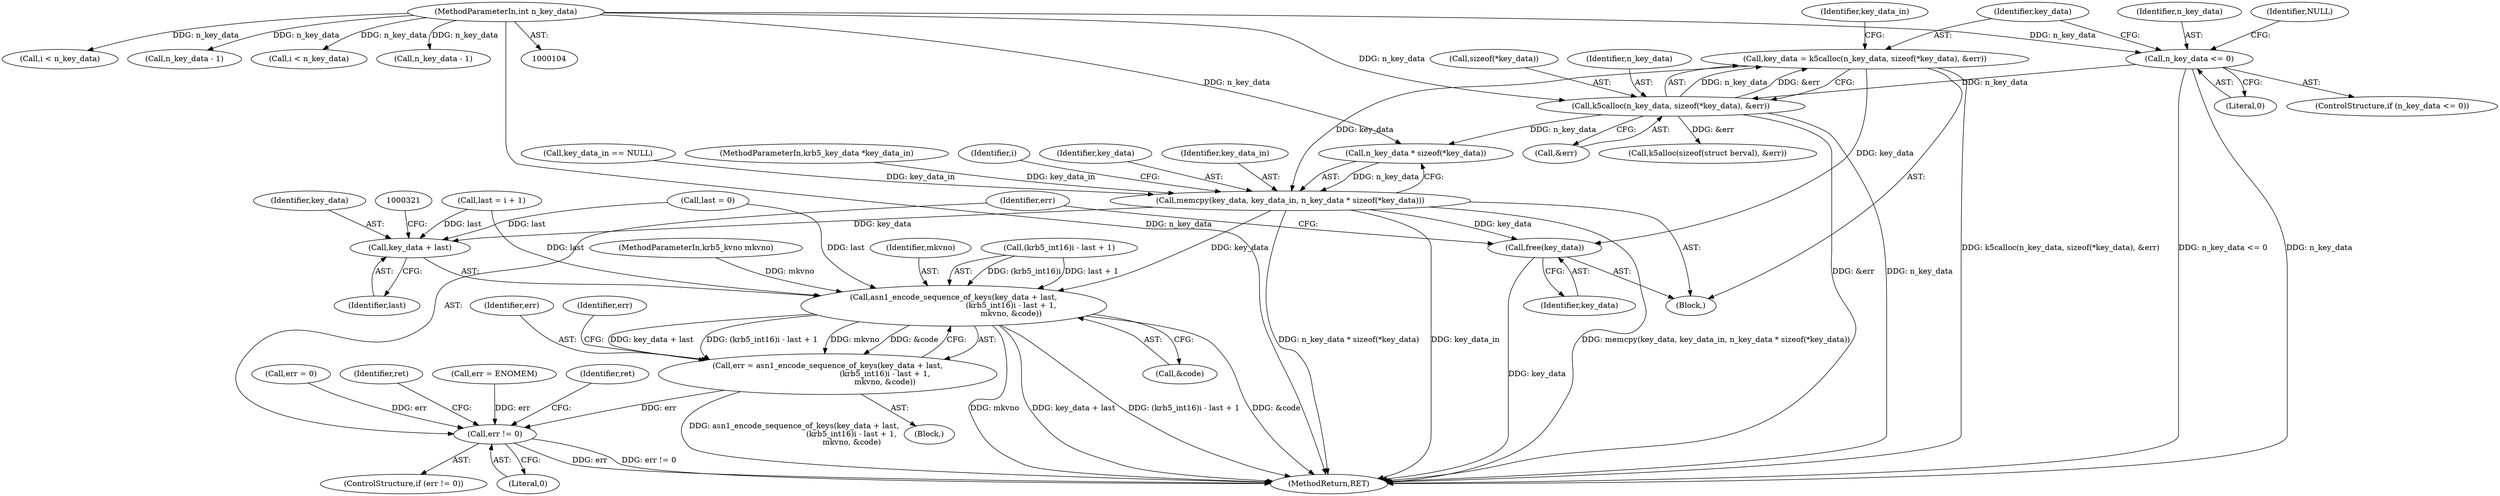 digraph "0_krb5_dc7ed55c689d57de7f7408b34631bf06fec9dab1@API" {
"1000132" [label="(Call,key_data = k5calloc(n_key_data, sizeof(*key_data), &err))"];
"1000134" [label="(Call,k5calloc(n_key_data, sizeof(*key_data), &err))"];
"1000127" [label="(Call,n_key_data <= 0)"];
"1000106" [label="(MethodParameterIn,int n_key_data)"];
"1000146" [label="(Call,memcpy(key_data, key_data_in, n_key_data * sizeof(*key_data)))"];
"1000315" [label="(Call,asn1_encode_sequence_of_keys(key_data + last,\n                                               (krb5_int16)i - last + 1,\n                                               mkvno, &code))"];
"1000313" [label="(Call,err = asn1_encode_sequence_of_keys(key_data + last,\n                                               (krb5_int16)i - last + 1,\n                                               mkvno, &code))"];
"1000375" [label="(Call,err != 0)"];
"1000316" [label="(Call,key_data + last)"];
"1000372" [label="(Call,free(key_data))"];
"1000327" [label="(Call,&code)"];
"1000381" [label="(Identifier,ret)"];
"1000354" [label="(Call,last = i + 1)"];
"1000259" [label="(Call,last = 0)"];
"1000296" [label="(Block,)"];
"1000249" [label="(Call,err = ENOMEM)"];
"1000373" [label="(Identifier,key_data)"];
"1000142" [label="(Call,key_data_in == NULL)"];
"1000409" [label="(Identifier,ret)"];
"1000105" [label="(MethodParameterIn,krb5_key_data *key_data_in)"];
"1000315" [label="(Call,asn1_encode_sequence_of_keys(key_data + last,\n                                               (krb5_int16)i - last + 1,\n                                               mkvno, &code))"];
"1000314" [label="(Identifier,err)"];
"1000330" [label="(Identifier,err)"];
"1000156" [label="(Identifier,i)"];
"1000108" [label="(Block,)"];
"1000316" [label="(Call,key_data + last)"];
"1000273" [label="(Call,i < n_key_data)"];
"1000136" [label="(Call,sizeof(*key_data))"];
"1000319" [label="(Call,(krb5_int16)i - last + 1)"];
"1000375" [label="(Call,err != 0)"];
"1000135" [label="(Identifier,n_key_data)"];
"1000129" [label="(Literal,0)"];
"1000301" [label="(Call,k5alloc(sizeof(struct berval), &err))"];
"1000284" [label="(Call,n_key_data - 1)"];
"1000374" [label="(ControlStructure,if (err != 0))"];
"1000317" [label="(Identifier,key_data)"];
"1000147" [label="(Identifier,key_data)"];
"1000106" [label="(MethodParameterIn,int n_key_data)"];
"1000377" [label="(Literal,0)"];
"1000131" [label="(Identifier,NULL)"];
"1000133" [label="(Identifier,key_data)"];
"1000107" [label="(MethodParameterIn,krb5_kvno mkvno)"];
"1000134" [label="(Call,k5calloc(n_key_data, sizeof(*key_data), &err))"];
"1000313" [label="(Call,err = asn1_encode_sequence_of_keys(key_data + last,\n                                               (krb5_int16)i - last + 1,\n                                               mkvno, &code))"];
"1000149" [label="(Call,n_key_data * sizeof(*key_data))"];
"1000376" [label="(Identifier,err)"];
"1000122" [label="(Call,err = 0)"];
"1000128" [label="(Identifier,n_key_data)"];
"1000326" [label="(Identifier,mkvno)"];
"1000126" [label="(ControlStructure,if (n_key_data <= 0))"];
"1000132" [label="(Call,key_data = k5calloc(n_key_data, sizeof(*key_data), &err))"];
"1000158" [label="(Call,i < n_key_data)"];
"1000139" [label="(Call,&err)"];
"1000318" [label="(Identifier,last)"];
"1000127" [label="(Call,n_key_data <= 0)"];
"1000148" [label="(Identifier,key_data_in)"];
"1000410" [label="(MethodReturn,RET)"];
"1000146" [label="(Call,memcpy(key_data, key_data_in, n_key_data * sizeof(*key_data)))"];
"1000143" [label="(Identifier,key_data_in)"];
"1000213" [label="(Call,n_key_data - 1)"];
"1000372" [label="(Call,free(key_data))"];
"1000132" -> "1000108"  [label="AST: "];
"1000132" -> "1000134"  [label="CFG: "];
"1000133" -> "1000132"  [label="AST: "];
"1000134" -> "1000132"  [label="AST: "];
"1000143" -> "1000132"  [label="CFG: "];
"1000132" -> "1000410"  [label="DDG: k5calloc(n_key_data, sizeof(*key_data), &err)"];
"1000134" -> "1000132"  [label="DDG: n_key_data"];
"1000134" -> "1000132"  [label="DDG: &err"];
"1000132" -> "1000146"  [label="DDG: key_data"];
"1000132" -> "1000372"  [label="DDG: key_data"];
"1000134" -> "1000139"  [label="CFG: "];
"1000135" -> "1000134"  [label="AST: "];
"1000136" -> "1000134"  [label="AST: "];
"1000139" -> "1000134"  [label="AST: "];
"1000134" -> "1000410"  [label="DDG: &err"];
"1000134" -> "1000410"  [label="DDG: n_key_data"];
"1000127" -> "1000134"  [label="DDG: n_key_data"];
"1000106" -> "1000134"  [label="DDG: n_key_data"];
"1000134" -> "1000149"  [label="DDG: n_key_data"];
"1000134" -> "1000301"  [label="DDG: &err"];
"1000127" -> "1000126"  [label="AST: "];
"1000127" -> "1000129"  [label="CFG: "];
"1000128" -> "1000127"  [label="AST: "];
"1000129" -> "1000127"  [label="AST: "];
"1000131" -> "1000127"  [label="CFG: "];
"1000133" -> "1000127"  [label="CFG: "];
"1000127" -> "1000410"  [label="DDG: n_key_data <= 0"];
"1000127" -> "1000410"  [label="DDG: n_key_data"];
"1000106" -> "1000127"  [label="DDG: n_key_data"];
"1000106" -> "1000104"  [label="AST: "];
"1000106" -> "1000410"  [label="DDG: n_key_data"];
"1000106" -> "1000149"  [label="DDG: n_key_data"];
"1000106" -> "1000158"  [label="DDG: n_key_data"];
"1000106" -> "1000213"  [label="DDG: n_key_data"];
"1000106" -> "1000273"  [label="DDG: n_key_data"];
"1000106" -> "1000284"  [label="DDG: n_key_data"];
"1000146" -> "1000108"  [label="AST: "];
"1000146" -> "1000149"  [label="CFG: "];
"1000147" -> "1000146"  [label="AST: "];
"1000148" -> "1000146"  [label="AST: "];
"1000149" -> "1000146"  [label="AST: "];
"1000156" -> "1000146"  [label="CFG: "];
"1000146" -> "1000410"  [label="DDG: n_key_data * sizeof(*key_data)"];
"1000146" -> "1000410"  [label="DDG: key_data_in"];
"1000146" -> "1000410"  [label="DDG: memcpy(key_data, key_data_in, n_key_data * sizeof(*key_data))"];
"1000142" -> "1000146"  [label="DDG: key_data_in"];
"1000105" -> "1000146"  [label="DDG: key_data_in"];
"1000149" -> "1000146"  [label="DDG: n_key_data"];
"1000146" -> "1000315"  [label="DDG: key_data"];
"1000146" -> "1000316"  [label="DDG: key_data"];
"1000146" -> "1000372"  [label="DDG: key_data"];
"1000315" -> "1000313"  [label="AST: "];
"1000315" -> "1000327"  [label="CFG: "];
"1000316" -> "1000315"  [label="AST: "];
"1000319" -> "1000315"  [label="AST: "];
"1000326" -> "1000315"  [label="AST: "];
"1000327" -> "1000315"  [label="AST: "];
"1000313" -> "1000315"  [label="CFG: "];
"1000315" -> "1000410"  [label="DDG: mkvno"];
"1000315" -> "1000410"  [label="DDG: key_data + last"];
"1000315" -> "1000410"  [label="DDG: (krb5_int16)i - last + 1"];
"1000315" -> "1000410"  [label="DDG: &code"];
"1000315" -> "1000313"  [label="DDG: key_data + last"];
"1000315" -> "1000313"  [label="DDG: (krb5_int16)i - last + 1"];
"1000315" -> "1000313"  [label="DDG: mkvno"];
"1000315" -> "1000313"  [label="DDG: &code"];
"1000259" -> "1000315"  [label="DDG: last"];
"1000354" -> "1000315"  [label="DDG: last"];
"1000319" -> "1000315"  [label="DDG: (krb5_int16)i"];
"1000319" -> "1000315"  [label="DDG: last + 1"];
"1000107" -> "1000315"  [label="DDG: mkvno"];
"1000313" -> "1000296"  [label="AST: "];
"1000314" -> "1000313"  [label="AST: "];
"1000330" -> "1000313"  [label="CFG: "];
"1000313" -> "1000410"  [label="DDG: asn1_encode_sequence_of_keys(key_data + last,\n                                               (krb5_int16)i - last + 1,\n                                               mkvno, &code)"];
"1000313" -> "1000375"  [label="DDG: err"];
"1000375" -> "1000374"  [label="AST: "];
"1000375" -> "1000377"  [label="CFG: "];
"1000376" -> "1000375"  [label="AST: "];
"1000377" -> "1000375"  [label="AST: "];
"1000381" -> "1000375"  [label="CFG: "];
"1000409" -> "1000375"  [label="CFG: "];
"1000375" -> "1000410"  [label="DDG: err"];
"1000375" -> "1000410"  [label="DDG: err != 0"];
"1000122" -> "1000375"  [label="DDG: err"];
"1000249" -> "1000375"  [label="DDG: err"];
"1000316" -> "1000318"  [label="CFG: "];
"1000317" -> "1000316"  [label="AST: "];
"1000318" -> "1000316"  [label="AST: "];
"1000321" -> "1000316"  [label="CFG: "];
"1000259" -> "1000316"  [label="DDG: last"];
"1000354" -> "1000316"  [label="DDG: last"];
"1000372" -> "1000108"  [label="AST: "];
"1000372" -> "1000373"  [label="CFG: "];
"1000373" -> "1000372"  [label="AST: "];
"1000376" -> "1000372"  [label="CFG: "];
"1000372" -> "1000410"  [label="DDG: key_data"];
}
